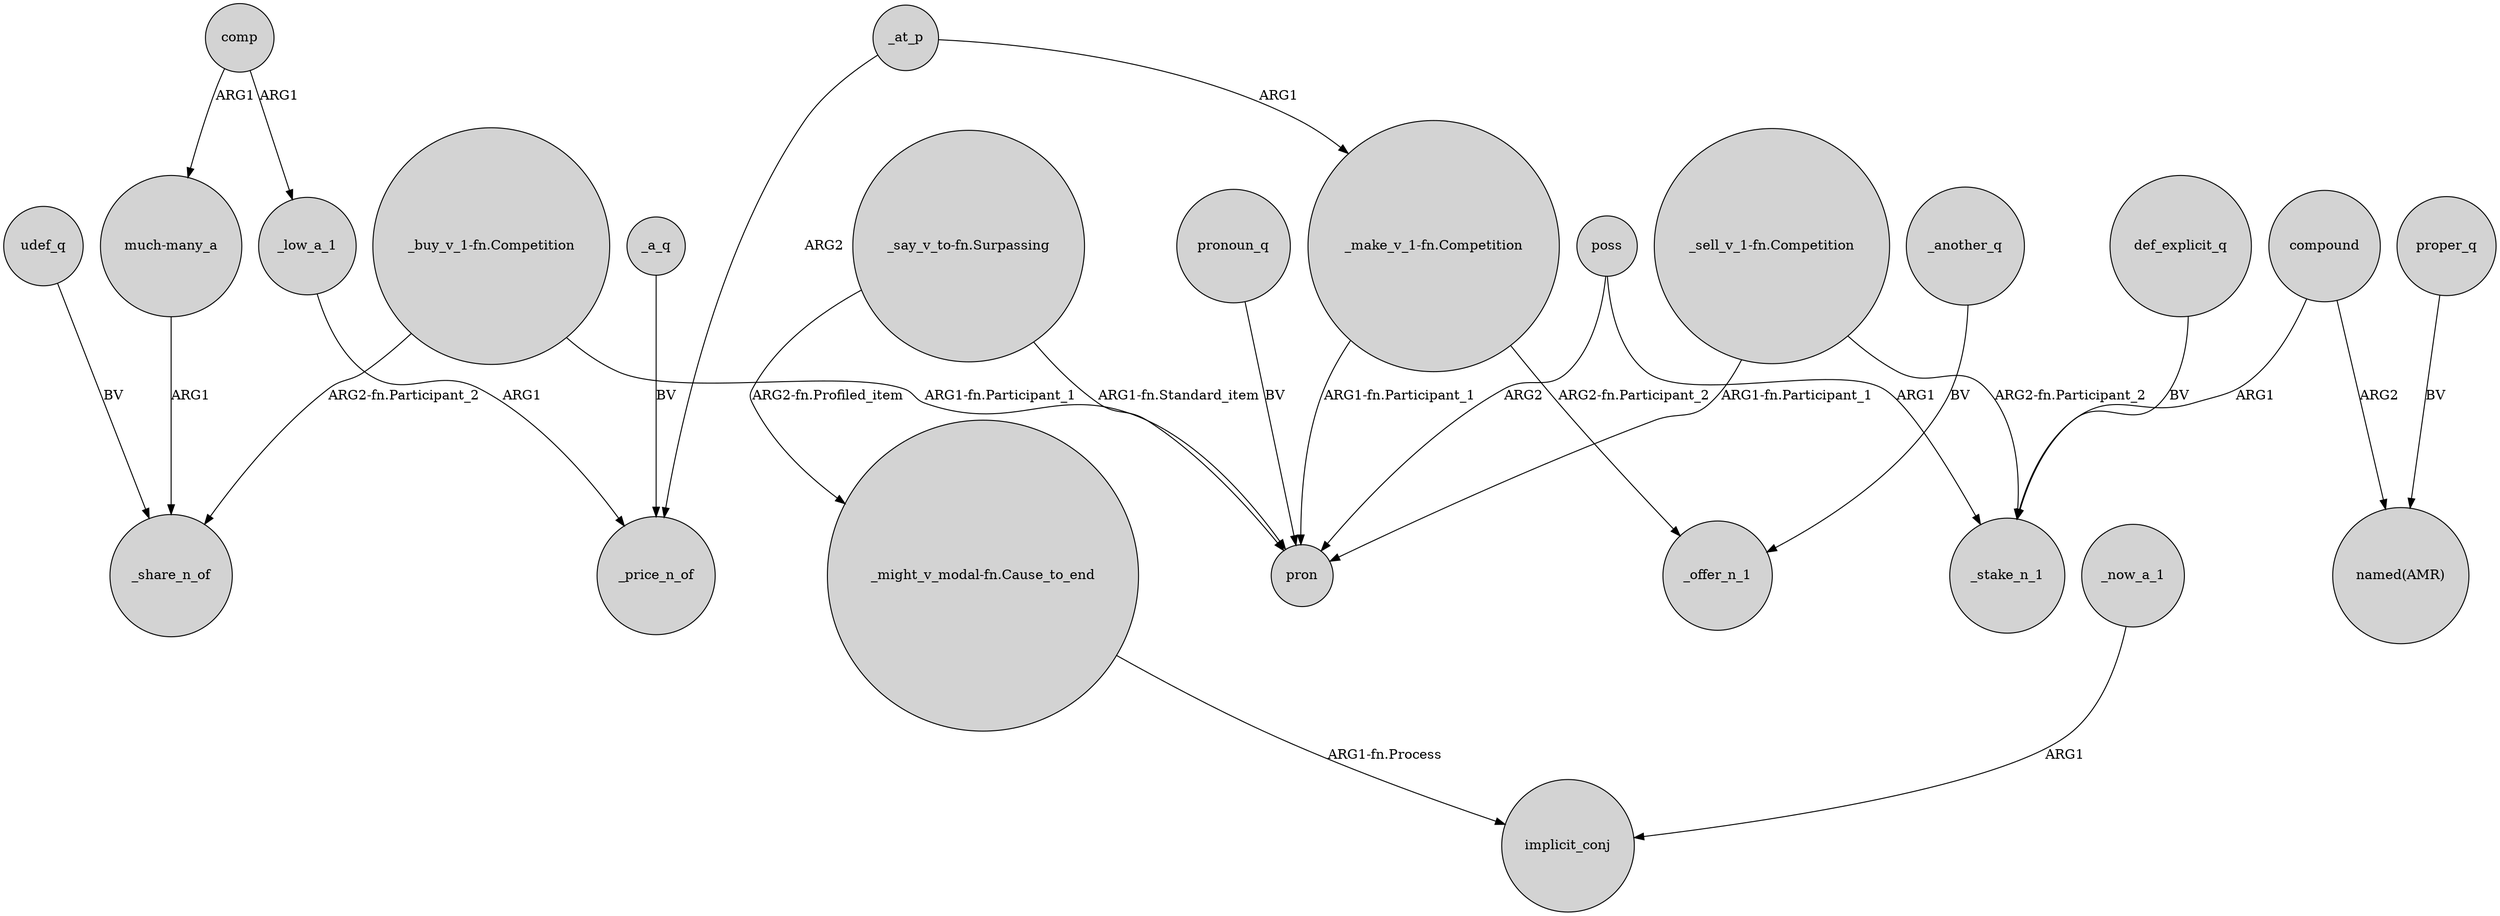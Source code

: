 digraph {
	node [shape=circle style=filled]
	"_buy_v_1-fn.Competition" -> _share_n_of [label="ARG2-fn.Participant_2"]
	comp -> _low_a_1 [label=ARG1]
	"_might_v_modal-fn.Cause_to_end" -> implicit_conj [label="ARG1-fn.Process"]
	"much-many_a" -> _share_n_of [label=ARG1]
	"_buy_v_1-fn.Competition" -> pron [label="ARG1-fn.Participant_1"]
	_low_a_1 -> _price_n_of [label=ARG1]
	"_make_v_1-fn.Competition" -> _offer_n_1 [label="ARG2-fn.Participant_2"]
	pronoun_q -> pron [label=BV]
	comp -> "much-many_a" [label=ARG1]
	poss -> pron [label=ARG2]
	_another_q -> _offer_n_1 [label=BV]
	"_make_v_1-fn.Competition" -> pron [label="ARG1-fn.Participant_1"]
	compound -> _stake_n_1 [label=ARG1]
	udef_q -> _share_n_of [label=BV]
	_at_p -> _price_n_of [label=ARG2]
	def_explicit_q -> _stake_n_1 [label=BV]
	"_say_v_to-fn.Surpassing" -> "_might_v_modal-fn.Cause_to_end" [label="ARG2-fn.Profiled_item"]
	"_sell_v_1-fn.Competition" -> _stake_n_1 [label="ARG2-fn.Participant_2"]
	_at_p -> "_make_v_1-fn.Competition" [label=ARG1]
	"_sell_v_1-fn.Competition" -> pron [label="ARG1-fn.Participant_1"]
	proper_q -> "named(AMR)" [label=BV]
	_now_a_1 -> implicit_conj [label=ARG1]
	compound -> "named(AMR)" [label=ARG2]
	poss -> _stake_n_1 [label=ARG1]
	_a_q -> _price_n_of [label=BV]
	"_say_v_to-fn.Surpassing" -> pron [label="ARG1-fn.Standard_item"]
}
